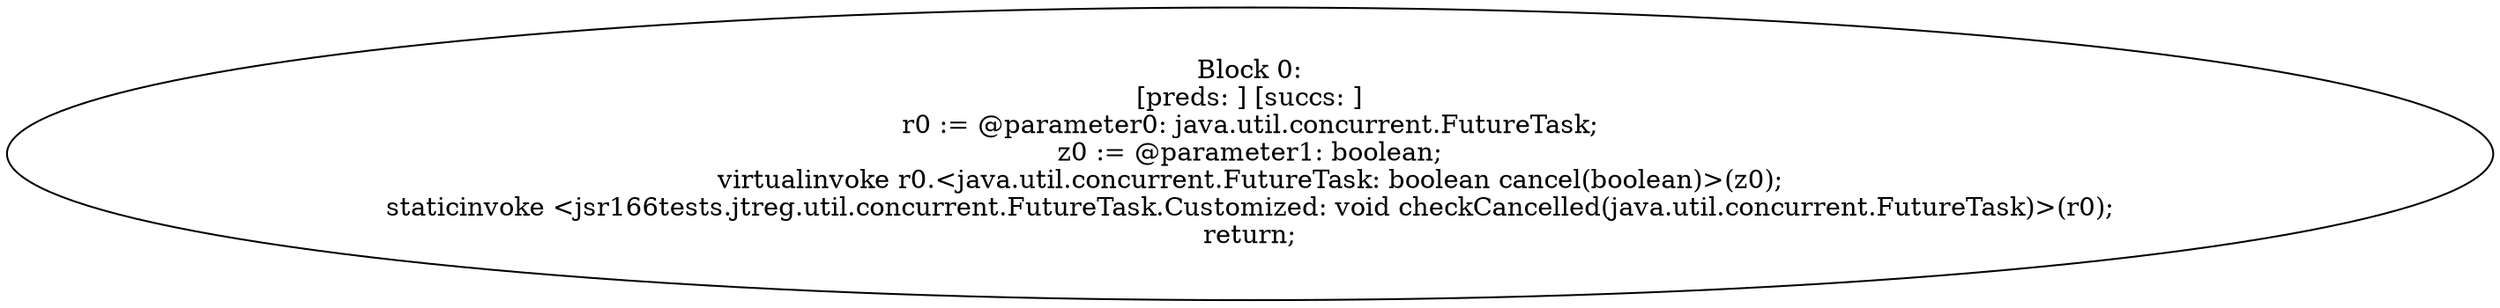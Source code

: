 digraph "unitGraph" {
    "Block 0:
[preds: ] [succs: ]
r0 := @parameter0: java.util.concurrent.FutureTask;
z0 := @parameter1: boolean;
virtualinvoke r0.<java.util.concurrent.FutureTask: boolean cancel(boolean)>(z0);
staticinvoke <jsr166tests.jtreg.util.concurrent.FutureTask.Customized: void checkCancelled(java.util.concurrent.FutureTask)>(r0);
return;
"
}
